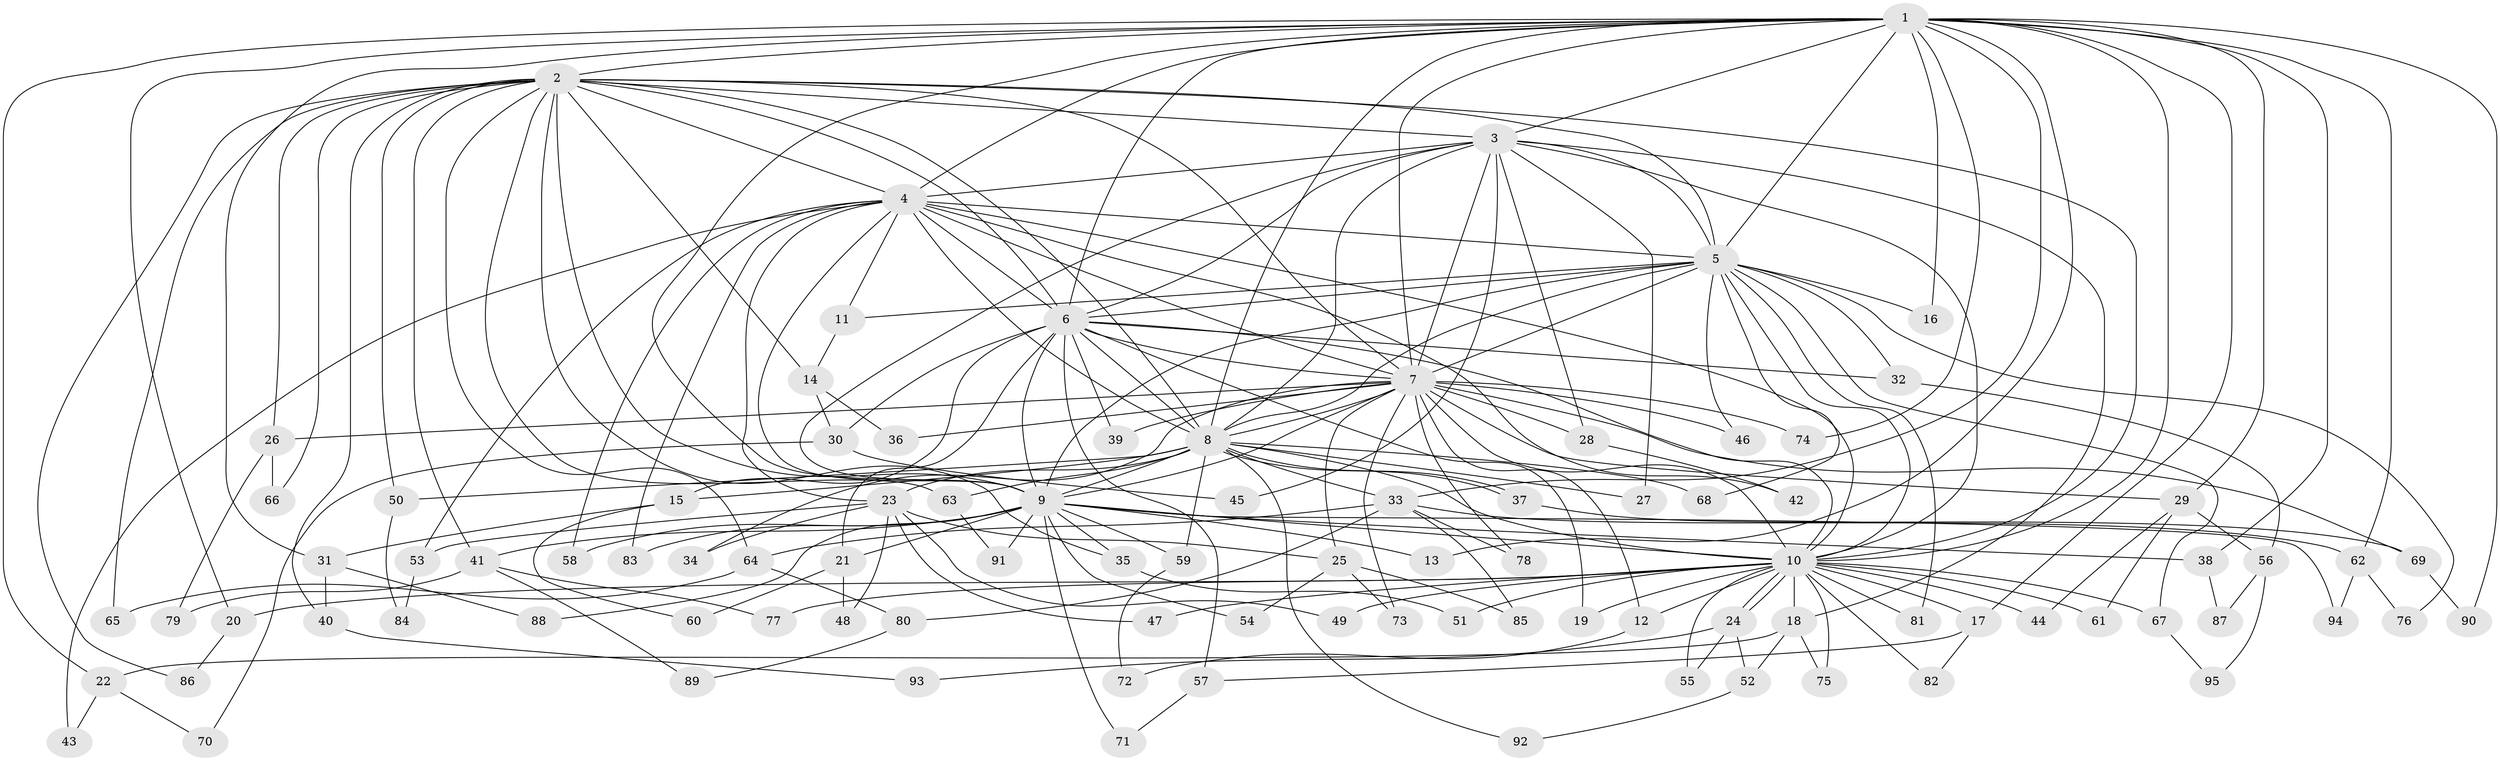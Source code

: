 // coarse degree distribution, {16: 0.015151515151515152, 19: 0.015151515151515152, 27: 0.015151515151515152, 2: 0.5757575757575758, 4: 0.12121212121212122, 3: 0.15151515151515152, 6: 0.030303030303030304, 13: 0.015151515151515152, 8: 0.015151515151515152, 5: 0.015151515151515152, 1: 0.015151515151515152, 23: 0.015151515151515152}
// Generated by graph-tools (version 1.1) at 2025/47/03/04/25 21:47:01]
// undirected, 95 vertices, 215 edges
graph export_dot {
graph [start="1"]
  node [color=gray90,style=filled];
  1;
  2;
  3;
  4;
  5;
  6;
  7;
  8;
  9;
  10;
  11;
  12;
  13;
  14;
  15;
  16;
  17;
  18;
  19;
  20;
  21;
  22;
  23;
  24;
  25;
  26;
  27;
  28;
  29;
  30;
  31;
  32;
  33;
  34;
  35;
  36;
  37;
  38;
  39;
  40;
  41;
  42;
  43;
  44;
  45;
  46;
  47;
  48;
  49;
  50;
  51;
  52;
  53;
  54;
  55;
  56;
  57;
  58;
  59;
  60;
  61;
  62;
  63;
  64;
  65;
  66;
  67;
  68;
  69;
  70;
  71;
  72;
  73;
  74;
  75;
  76;
  77;
  78;
  79;
  80;
  81;
  82;
  83;
  84;
  85;
  86;
  87;
  88;
  89;
  90;
  91;
  92;
  93;
  94;
  95;
  1 -- 2;
  1 -- 3;
  1 -- 4;
  1 -- 5;
  1 -- 6;
  1 -- 7;
  1 -- 8;
  1 -- 9;
  1 -- 10;
  1 -- 13;
  1 -- 16;
  1 -- 17;
  1 -- 20;
  1 -- 22;
  1 -- 29;
  1 -- 31;
  1 -- 33;
  1 -- 38;
  1 -- 62;
  1 -- 74;
  1 -- 90;
  2 -- 3;
  2 -- 4;
  2 -- 5;
  2 -- 6;
  2 -- 7;
  2 -- 8;
  2 -- 9;
  2 -- 10;
  2 -- 14;
  2 -- 26;
  2 -- 35;
  2 -- 40;
  2 -- 41;
  2 -- 50;
  2 -- 63;
  2 -- 64;
  2 -- 65;
  2 -- 66;
  2 -- 86;
  3 -- 4;
  3 -- 5;
  3 -- 6;
  3 -- 7;
  3 -- 8;
  3 -- 9;
  3 -- 10;
  3 -- 18;
  3 -- 27;
  3 -- 28;
  3 -- 45;
  4 -- 5;
  4 -- 6;
  4 -- 7;
  4 -- 8;
  4 -- 9;
  4 -- 10;
  4 -- 11;
  4 -- 23;
  4 -- 42;
  4 -- 43;
  4 -- 53;
  4 -- 58;
  4 -- 83;
  5 -- 6;
  5 -- 7;
  5 -- 8;
  5 -- 9;
  5 -- 10;
  5 -- 11;
  5 -- 16;
  5 -- 32;
  5 -- 46;
  5 -- 67;
  5 -- 68;
  5 -- 76;
  5 -- 81;
  6 -- 7;
  6 -- 8;
  6 -- 9;
  6 -- 10;
  6 -- 15;
  6 -- 19;
  6 -- 21;
  6 -- 30;
  6 -- 32;
  6 -- 39;
  6 -- 57;
  7 -- 8;
  7 -- 9;
  7 -- 10;
  7 -- 12;
  7 -- 25;
  7 -- 26;
  7 -- 28;
  7 -- 29;
  7 -- 34;
  7 -- 36;
  7 -- 39;
  7 -- 46;
  7 -- 69;
  7 -- 73;
  7 -- 74;
  7 -- 78;
  8 -- 9;
  8 -- 10;
  8 -- 15;
  8 -- 23;
  8 -- 27;
  8 -- 33;
  8 -- 37;
  8 -- 37;
  8 -- 50;
  8 -- 59;
  8 -- 63;
  8 -- 68;
  8 -- 92;
  9 -- 10;
  9 -- 13;
  9 -- 21;
  9 -- 35;
  9 -- 38;
  9 -- 41;
  9 -- 54;
  9 -- 58;
  9 -- 59;
  9 -- 71;
  9 -- 83;
  9 -- 88;
  9 -- 91;
  9 -- 94;
  10 -- 12;
  10 -- 17;
  10 -- 18;
  10 -- 19;
  10 -- 20;
  10 -- 24;
  10 -- 24;
  10 -- 44;
  10 -- 47;
  10 -- 49;
  10 -- 51;
  10 -- 55;
  10 -- 61;
  10 -- 67;
  10 -- 75;
  10 -- 77;
  10 -- 81;
  10 -- 82;
  11 -- 14;
  12 -- 72;
  14 -- 30;
  14 -- 36;
  15 -- 31;
  15 -- 60;
  17 -- 57;
  17 -- 82;
  18 -- 22;
  18 -- 52;
  18 -- 75;
  20 -- 86;
  21 -- 48;
  21 -- 60;
  22 -- 43;
  22 -- 70;
  23 -- 25;
  23 -- 34;
  23 -- 47;
  23 -- 48;
  23 -- 49;
  23 -- 53;
  24 -- 52;
  24 -- 55;
  24 -- 93;
  25 -- 54;
  25 -- 73;
  25 -- 85;
  26 -- 66;
  26 -- 79;
  28 -- 42;
  29 -- 44;
  29 -- 56;
  29 -- 61;
  30 -- 45;
  30 -- 70;
  31 -- 40;
  31 -- 88;
  32 -- 56;
  33 -- 62;
  33 -- 64;
  33 -- 78;
  33 -- 80;
  33 -- 85;
  35 -- 51;
  37 -- 69;
  38 -- 87;
  40 -- 93;
  41 -- 77;
  41 -- 79;
  41 -- 89;
  50 -- 84;
  52 -- 92;
  53 -- 84;
  56 -- 87;
  56 -- 95;
  57 -- 71;
  59 -- 72;
  62 -- 76;
  62 -- 94;
  63 -- 91;
  64 -- 65;
  64 -- 80;
  67 -- 95;
  69 -- 90;
  80 -- 89;
}
